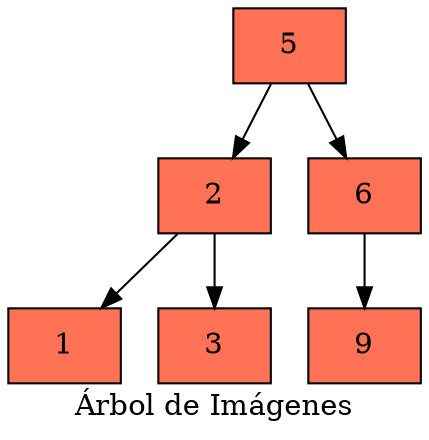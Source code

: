 digraph G {
node[ style=filled, fillcolor=coral1, shape=box];
label="Árbol de Imágenes"Nodo1847790526[label="5"]
Nodo1227433764[label="2"]
Nodo1188957144[label="1"]
Nodo810981527[label="3"]
Nodo792237271[label="6"]
Nodo757838328[label="9"]
Nodo1847790526->Nodo792237271
Nodo1847790526->Nodo1227433764
Nodo1227433764->Nodo810981527
Nodo1227433764->Nodo1188957144
Nodo792237271->Nodo757838328
}